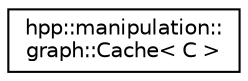 digraph "Graphical Class Hierarchy"
{
  edge [fontname="Helvetica",fontsize="10",labelfontname="Helvetica",labelfontsize="10"];
  node [fontname="Helvetica",fontsize="10",shape=record];
  rankdir="LR";
  Node1 [label="hpp::manipulation::\lgraph::Cache\< C \>",height=0.2,width=0.4,color="black", fillcolor="white", style="filled",URL="$a00006.html",tooltip="Cache mechanism that enable const-correctness of member functions. "];
}
